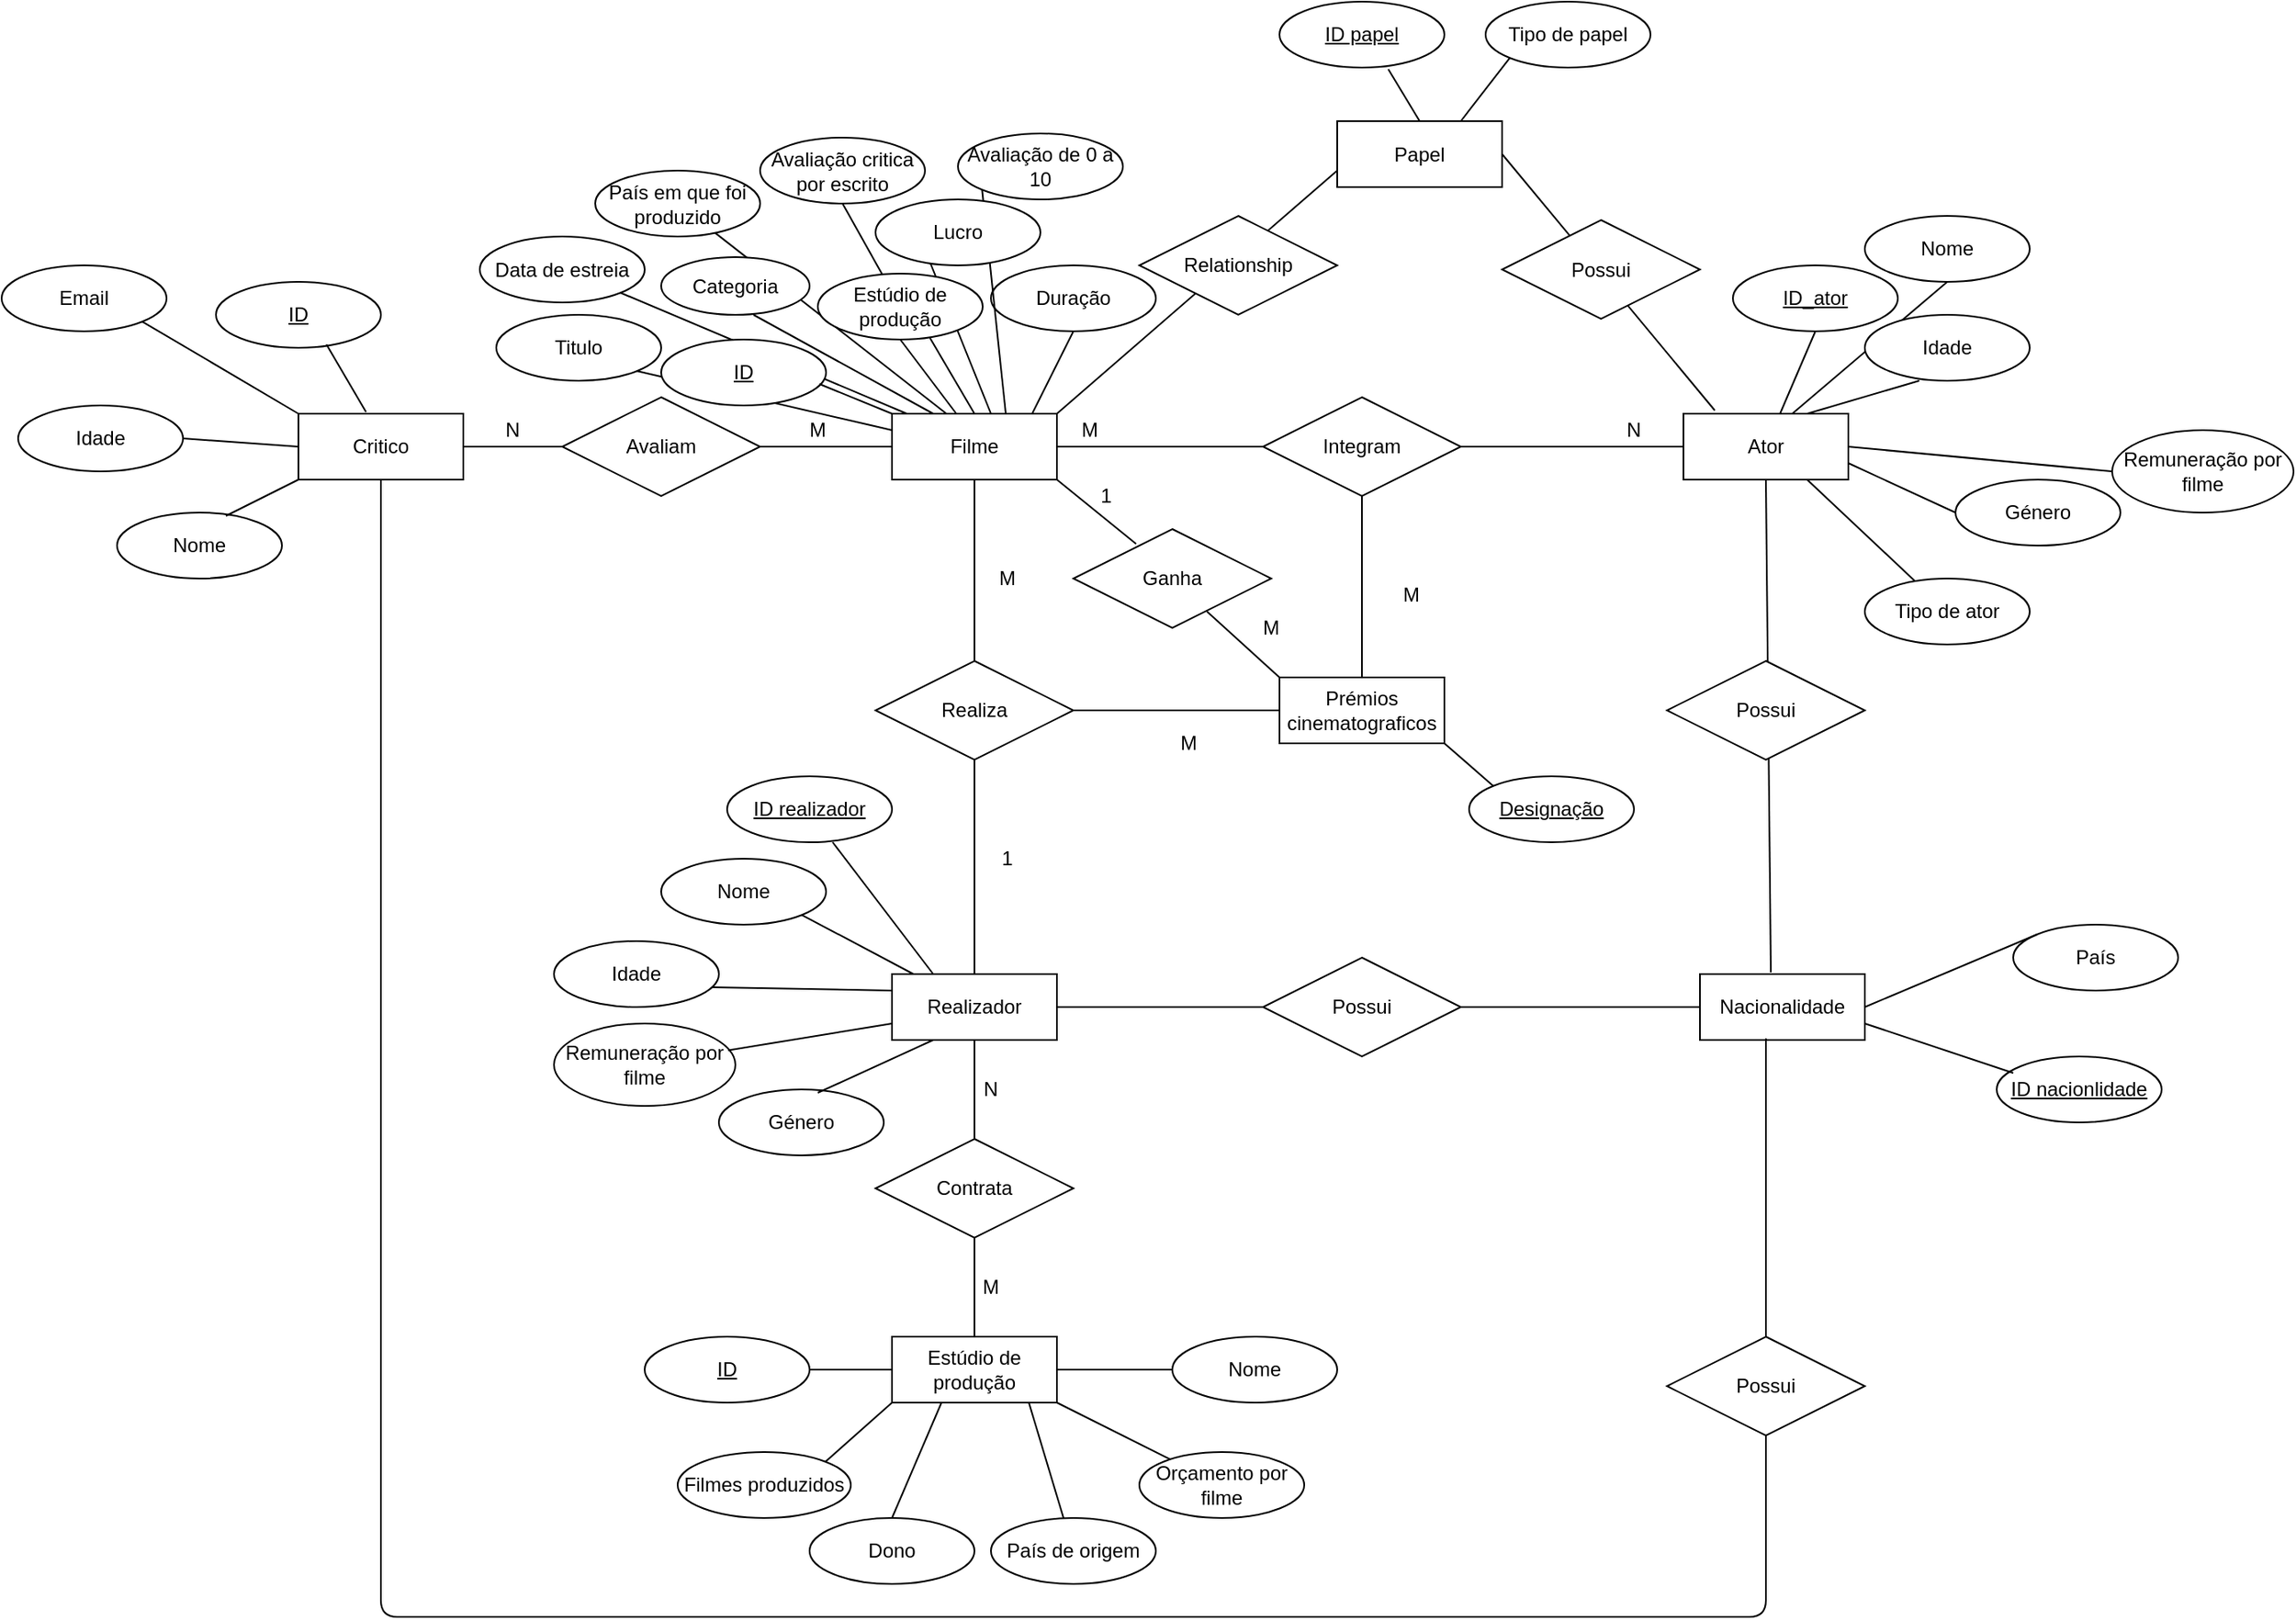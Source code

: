 <mxfile version="14.7.7" type="github">
  <diagram id="R2lEEEUBdFMjLlhIrx00" name="Page-1">
    <mxGraphModel dx="2272" dy="762" grid="1" gridSize="10" guides="1" tooltips="1" connect="1" arrows="1" fold="1" page="1" pageScale="1" pageWidth="850" pageHeight="1100" math="0" shadow="0" extFonts="Permanent Marker^https://fonts.googleapis.com/css?family=Permanent+Marker">
      <root>
        <mxCell id="0" />
        <mxCell id="1" parent="0" />
        <mxCell id="LeojJ_W3fskSIA1dzit3-1" value="Filme" style="whiteSpace=wrap;html=1;align=center;" parent="1" vertex="1">
          <mxGeometry x="420" y="260" width="100" height="40" as="geometry" />
        </mxCell>
        <mxCell id="LeojJ_W3fskSIA1dzit3-2" value="Estúdio de produção" style="whiteSpace=wrap;html=1;align=center;" parent="1" vertex="1">
          <mxGeometry x="420" y="820" width="100" height="40" as="geometry" />
        </mxCell>
        <mxCell id="LeojJ_W3fskSIA1dzit3-3" value="Realizador" style="whiteSpace=wrap;html=1;align=center;" parent="1" vertex="1">
          <mxGeometry x="420" y="600" width="100" height="40" as="geometry" />
        </mxCell>
        <mxCell id="LeojJ_W3fskSIA1dzit3-4" value="Ator" style="whiteSpace=wrap;html=1;align=center;" parent="1" vertex="1">
          <mxGeometry x="900" y="260" width="100" height="40" as="geometry" />
        </mxCell>
        <mxCell id="LeojJ_W3fskSIA1dzit3-5" value="" style="endArrow=none;html=1;exitX=0.33;exitY=0.95;exitDx=0;exitDy=0;startArrow=none;exitPerimeter=0;" parent="1" source="LeojJ_W3fskSIA1dzit3-20" edge="1">
          <mxGeometry width="50" height="50" relative="1" as="geometry">
            <mxPoint x="400" y="410" as="sourcePoint" />
            <mxPoint x="480" y="260" as="targetPoint" />
          </mxGeometry>
        </mxCell>
        <mxCell id="LeojJ_W3fskSIA1dzit3-8" value="" style="endArrow=none;html=1;" parent="1" source="LeojJ_W3fskSIA1dzit3-12" edge="1">
          <mxGeometry width="50" height="50" relative="1" as="geometry">
            <mxPoint x="400" y="410" as="sourcePoint" />
            <mxPoint x="453" y="260" as="targetPoint" />
          </mxGeometry>
        </mxCell>
        <mxCell id="LeojJ_W3fskSIA1dzit3-9" value="" style="endArrow=none;html=1;entryX=0;entryY=0.25;entryDx=0;entryDy=0;exitX=1;exitY=1;exitDx=0;exitDy=0;" parent="1" source="LeojJ_W3fskSIA1dzit3-13" target="LeojJ_W3fskSIA1dzit3-1" edge="1">
          <mxGeometry width="50" height="50" relative="1" as="geometry">
            <mxPoint x="350" y="100" as="sourcePoint" />
            <mxPoint x="450" y="360" as="targetPoint" />
          </mxGeometry>
        </mxCell>
        <mxCell id="LeojJ_W3fskSIA1dzit3-10" value="" style="endArrow=none;html=1;entryX=0.25;entryY=0;entryDx=0;entryDy=0;exitX=0.622;exitY=1;exitDx=0;exitDy=0;exitPerimeter=0;" parent="1" source="LeojJ_W3fskSIA1dzit3-14" target="LeojJ_W3fskSIA1dzit3-1" edge="1">
          <mxGeometry width="50" height="50" relative="1" as="geometry">
            <mxPoint x="374" y="150" as="sourcePoint" />
            <mxPoint x="330" y="260" as="targetPoint" />
          </mxGeometry>
        </mxCell>
        <mxCell id="LeojJ_W3fskSIA1dzit3-12" value="País em que foi produzido" style="ellipse;whiteSpace=wrap;html=1;align=center;" parent="1" vertex="1">
          <mxGeometry x="240" y="112.5" width="100" height="40" as="geometry" />
        </mxCell>
        <mxCell id="LeojJ_W3fskSIA1dzit3-13" value="Titulo" style="ellipse;whiteSpace=wrap;html=1;align=center;" parent="1" vertex="1">
          <mxGeometry x="180" y="200" width="100" height="40" as="geometry" />
        </mxCell>
        <mxCell id="LeojJ_W3fskSIA1dzit3-14" value="Categoria" style="ellipse;whiteSpace=wrap;html=1;align=center;" parent="1" vertex="1">
          <mxGeometry x="280" y="165" width="90" height="35" as="geometry" />
        </mxCell>
        <mxCell id="LeojJ_W3fskSIA1dzit3-15" value="Data de estreia" style="ellipse;whiteSpace=wrap;html=1;align=center;" parent="1" vertex="1">
          <mxGeometry x="170" y="152.5" width="100" height="40" as="geometry" />
        </mxCell>
        <mxCell id="LeojJ_W3fskSIA1dzit3-16" value="Critico" style="whiteSpace=wrap;html=1;align=center;" parent="1" vertex="1">
          <mxGeometry x="60" y="260" width="100" height="40" as="geometry" />
        </mxCell>
        <mxCell id="LeojJ_W3fskSIA1dzit3-23" value="Avaliação de 0 a 10" style="ellipse;whiteSpace=wrap;html=1;align=center;" parent="1" vertex="1">
          <mxGeometry x="460" y="90" width="100" height="40" as="geometry" />
        </mxCell>
        <mxCell id="LeojJ_W3fskSIA1dzit3-24" value="Avaliação critica por escrito" style="ellipse;whiteSpace=wrap;html=1;align=center;" parent="1" vertex="1">
          <mxGeometry x="340" y="92.5" width="100" height="40" as="geometry" />
        </mxCell>
        <mxCell id="LeojJ_W3fskSIA1dzit3-25" value="" style="endArrow=none;html=1;exitX=0.5;exitY=1;exitDx=0;exitDy=0;entryX=0.39;entryY=0;entryDx=0;entryDy=0;entryPerimeter=0;startArrow=none;" parent="1" source="LeojJ_W3fskSIA1dzit3-19" target="LeojJ_W3fskSIA1dzit3-1" edge="1">
          <mxGeometry width="50" height="50" relative="1" as="geometry">
            <mxPoint x="400" y="390" as="sourcePoint" />
            <mxPoint x="470" y="259" as="targetPoint" />
          </mxGeometry>
        </mxCell>
        <mxCell id="LeojJ_W3fskSIA1dzit3-35" value="" style="endArrow=none;html=1;entryX=0.5;entryY=1;entryDx=0;entryDy=0;exitX=0.5;exitY=0;exitDx=0;exitDy=0;startArrow=none;" parent="1" source="LeojJ_W3fskSIA1dzit3-36" target="LeojJ_W3fskSIA1dzit3-1" edge="1">
          <mxGeometry width="50" height="50" relative="1" as="geometry">
            <mxPoint x="400" y="370" as="sourcePoint" />
            <mxPoint x="450" y="320" as="targetPoint" />
          </mxGeometry>
        </mxCell>
        <mxCell id="LeojJ_W3fskSIA1dzit3-36" value="Realiza" style="shape=rhombus;perimeter=rhombusPerimeter;whiteSpace=wrap;html=1;align=center;" parent="1" vertex="1">
          <mxGeometry x="410" y="410" width="120" height="60" as="geometry" />
        </mxCell>
        <mxCell id="LeojJ_W3fskSIA1dzit3-37" value="" style="endArrow=none;html=1;entryX=0.5;entryY=1;entryDx=0;entryDy=0;exitX=0.5;exitY=0;exitDx=0;exitDy=0;" parent="1" source="LeojJ_W3fskSIA1dzit3-3" target="LeojJ_W3fskSIA1dzit3-36" edge="1">
          <mxGeometry width="50" height="50" relative="1" as="geometry">
            <mxPoint x="410" y="420" as="sourcePoint" />
            <mxPoint x="410" y="300" as="targetPoint" />
          </mxGeometry>
        </mxCell>
        <mxCell id="LeojJ_W3fskSIA1dzit3-38" value="" style="endArrow=none;html=1;entryX=1;entryY=0.5;entryDx=0;entryDy=0;exitX=0;exitY=0.5;exitDx=0;exitDy=0;startArrow=none;" parent="1" source="LeojJ_W3fskSIA1dzit3-39" target="LeojJ_W3fskSIA1dzit3-1" edge="1">
          <mxGeometry width="50" height="50" relative="1" as="geometry">
            <mxPoint x="400" y="370" as="sourcePoint" />
            <mxPoint x="450" y="320" as="targetPoint" />
          </mxGeometry>
        </mxCell>
        <mxCell id="LeojJ_W3fskSIA1dzit3-39" value="Integram" style="shape=rhombus;perimeter=rhombusPerimeter;whiteSpace=wrap;html=1;align=center;" parent="1" vertex="1">
          <mxGeometry x="645" y="250" width="120" height="60" as="geometry" />
        </mxCell>
        <mxCell id="LeojJ_W3fskSIA1dzit3-40" value="" style="endArrow=none;html=1;entryX=1;entryY=0.5;entryDx=0;entryDy=0;exitX=0;exitY=0.5;exitDx=0;exitDy=0;" parent="1" source="LeojJ_W3fskSIA1dzit3-4" target="LeojJ_W3fskSIA1dzit3-39" edge="1">
          <mxGeometry width="50" height="50" relative="1" as="geometry">
            <mxPoint x="680" y="280" as="sourcePoint" />
            <mxPoint x="460" y="280" as="targetPoint" />
          </mxGeometry>
        </mxCell>
        <mxCell id="LeojJ_W3fskSIA1dzit3-42" value="Duração" style="ellipse;whiteSpace=wrap;html=1;align=center;" parent="1" vertex="1">
          <mxGeometry x="480" y="170" width="100" height="40" as="geometry" />
        </mxCell>
        <mxCell id="LeojJ_W3fskSIA1dzit3-43" value="" style="endArrow=none;html=1;entryX=0.85;entryY=0;entryDx=0;entryDy=0;exitX=0.5;exitY=1;exitDx=0;exitDy=0;entryPerimeter=0;" parent="1" source="LeojJ_W3fskSIA1dzit3-42" target="LeojJ_W3fskSIA1dzit3-1" edge="1">
          <mxGeometry width="50" height="50" relative="1" as="geometry">
            <mxPoint x="556" y="230" as="sourcePoint" />
            <mxPoint x="520" y="270" as="targetPoint" />
          </mxGeometry>
        </mxCell>
        <mxCell id="LeojJ_W3fskSIA1dzit3-44" value="" style="endArrow=none;html=1;entryX=0.5;entryY=1;entryDx=0;entryDy=0;exitX=0.5;exitY=0;exitDx=0;exitDy=0;startArrow=none;" parent="1" source="LeojJ_W3fskSIA1dzit3-45" target="LeojJ_W3fskSIA1dzit3-3" edge="1">
          <mxGeometry width="50" height="50" relative="1" as="geometry">
            <mxPoint x="400" y="370" as="sourcePoint" />
            <mxPoint x="450" y="320" as="targetPoint" />
          </mxGeometry>
        </mxCell>
        <mxCell id="LeojJ_W3fskSIA1dzit3-45" value="Contrata" style="shape=rhombus;perimeter=rhombusPerimeter;whiteSpace=wrap;html=1;align=center;" parent="1" vertex="1">
          <mxGeometry x="410" y="700" width="120" height="60" as="geometry" />
        </mxCell>
        <mxCell id="LeojJ_W3fskSIA1dzit3-46" value="" style="endArrow=none;html=1;entryX=0.5;entryY=1;entryDx=0;entryDy=0;exitX=0.5;exitY=0;exitDx=0;exitDy=0;" parent="1" source="LeojJ_W3fskSIA1dzit3-2" target="LeojJ_W3fskSIA1dzit3-45" edge="1">
          <mxGeometry width="50" height="50" relative="1" as="geometry">
            <mxPoint x="370" y="600" as="sourcePoint" />
            <mxPoint x="370" y="480" as="targetPoint" />
          </mxGeometry>
        </mxCell>
        <mxCell id="LeojJ_W3fskSIA1dzit3-50" value="" style="endArrow=none;html=1;entryX=1;entryY=0.75;entryDx=0;entryDy=0;exitX=0;exitY=0.5;exitDx=0;exitDy=0;entryPerimeter=0;" parent="1" source="LeojJ_W3fskSIA1dzit3-57" target="LeojJ_W3fskSIA1dzit3-4" edge="1">
          <mxGeometry width="50" height="50" relative="1" as="geometry">
            <mxPoint x="400" y="370" as="sourcePoint" />
            <mxPoint x="450" y="320" as="targetPoint" />
          </mxGeometry>
        </mxCell>
        <mxCell id="LeojJ_W3fskSIA1dzit3-52" value="" style="endArrow=none;html=1;entryX=1;entryY=0.5;entryDx=0;entryDy=0;exitX=0;exitY=0.5;exitDx=0;exitDy=0;" parent="1" source="LeojJ_W3fskSIA1dzit3-58" target="LeojJ_W3fskSIA1dzit3-4" edge="1">
          <mxGeometry width="50" height="50" relative="1" as="geometry">
            <mxPoint x="400" y="370" as="sourcePoint" />
            <mxPoint x="450" y="320" as="targetPoint" />
          </mxGeometry>
        </mxCell>
        <mxCell id="LeojJ_W3fskSIA1dzit3-55" value="" style="endArrow=none;html=1;entryX=0.75;entryY=0;entryDx=0;entryDy=0;exitX=0.33;exitY=1;exitDx=0;exitDy=0;exitPerimeter=0;" parent="1" source="LeojJ_W3fskSIA1dzit3-61" target="LeojJ_W3fskSIA1dzit3-4" edge="1">
          <mxGeometry width="50" height="50" relative="1" as="geometry">
            <mxPoint x="400" y="370" as="sourcePoint" />
            <mxPoint x="450" y="320" as="targetPoint" />
          </mxGeometry>
        </mxCell>
        <mxCell id="LeojJ_W3fskSIA1dzit3-56" value="" style="endArrow=none;html=1;exitX=0.5;exitY=1;exitDx=0;exitDy=0;" parent="1" source="LeojJ_W3fskSIA1dzit3-62" edge="1">
          <mxGeometry width="50" height="50" relative="1" as="geometry">
            <mxPoint x="670" y="190" as="sourcePoint" />
            <mxPoint x="966" y="260" as="targetPoint" />
          </mxGeometry>
        </mxCell>
        <mxCell id="LeojJ_W3fskSIA1dzit3-57" value="Género" style="ellipse;whiteSpace=wrap;html=1;align=center;" parent="1" vertex="1">
          <mxGeometry x="1065" y="300" width="100" height="40" as="geometry" />
        </mxCell>
        <mxCell id="LeojJ_W3fskSIA1dzit3-58" value="Remuneração por filme" style="ellipse;whiteSpace=wrap;html=1;align=center;" parent="1" vertex="1">
          <mxGeometry x="1160" y="270" width="110" height="50" as="geometry" />
        </mxCell>
        <mxCell id="LeojJ_W3fskSIA1dzit3-61" value="Idade" style="ellipse;whiteSpace=wrap;html=1;align=center;" parent="1" vertex="1">
          <mxGeometry x="1010" y="200" width="100" height="40" as="geometry" />
        </mxCell>
        <mxCell id="LeojJ_W3fskSIA1dzit3-62" value="Nome" style="ellipse;whiteSpace=wrap;html=1;align=center;" parent="1" vertex="1">
          <mxGeometry x="1010" y="140" width="100" height="40" as="geometry" />
        </mxCell>
        <mxCell id="LeojJ_W3fskSIA1dzit3-70" value="" style="endArrow=none;html=1;entryX=0;entryY=0.5;entryDx=0;entryDy=0;startArrow=none;" parent="1" source="LeojJ_W3fskSIA1dzit3-108" target="LeojJ_W3fskSIA1dzit3-1" edge="1">
          <mxGeometry width="50" height="50" relative="1" as="geometry">
            <mxPoint x="160" y="280" as="sourcePoint" />
            <mxPoint x="420" y="300" as="targetPoint" />
          </mxGeometry>
        </mxCell>
        <mxCell id="LeojJ_W3fskSIA1dzit3-78" value="" style="endArrow=none;html=1;entryX=0;entryY=0.5;entryDx=0;entryDy=0;exitX=1;exitY=0.5;exitDx=0;exitDy=0;" parent="1" source="LeojJ_W3fskSIA1dzit3-83" target="LeojJ_W3fskSIA1dzit3-16" edge="1">
          <mxGeometry width="50" height="50" relative="1" as="geometry">
            <mxPoint x="700" y="630" as="sourcePoint" />
            <mxPoint x="410" y="400" as="targetPoint" />
          </mxGeometry>
        </mxCell>
        <mxCell id="LeojJ_W3fskSIA1dzit3-83" value="Idade" style="ellipse;whiteSpace=wrap;html=1;align=center;" parent="1" vertex="1">
          <mxGeometry x="-110" y="255" width="100" height="40" as="geometry" />
        </mxCell>
        <mxCell id="LeojJ_W3fskSIA1dzit3-84" value="Nome" style="ellipse;whiteSpace=wrap;html=1;align=center;" parent="1" vertex="1">
          <mxGeometry x="-50" y="320" width="100" height="40" as="geometry" />
        </mxCell>
        <mxCell id="LeojJ_W3fskSIA1dzit3-93" value="Prémios cinematograficos" style="whiteSpace=wrap;html=1;align=center;" parent="1" vertex="1">
          <mxGeometry x="655" y="420" width="100" height="40" as="geometry" />
        </mxCell>
        <mxCell id="LeojJ_W3fskSIA1dzit3-95" value="" style="endArrow=none;html=1;entryX=0;entryY=1;entryDx=0;entryDy=0;exitX=0.66;exitY=0.05;exitDx=0;exitDy=0;exitPerimeter=0;" parent="1" source="LeojJ_W3fskSIA1dzit3-84" target="LeojJ_W3fskSIA1dzit3-16" edge="1">
          <mxGeometry width="50" height="50" relative="1" as="geometry">
            <mxPoint x="540" y="650" as="sourcePoint" />
            <mxPoint x="590" y="600" as="targetPoint" />
          </mxGeometry>
        </mxCell>
        <mxCell id="LeojJ_W3fskSIA1dzit3-96" style="edgeStyle=orthogonalEdgeStyle;rounded=0;orthogonalLoop=1;jettySize=auto;html=1;exitX=0.5;exitY=1;exitDx=0;exitDy=0;" parent="1" source="LeojJ_W3fskSIA1dzit3-93" target="LeojJ_W3fskSIA1dzit3-93" edge="1">
          <mxGeometry relative="1" as="geometry" />
        </mxCell>
        <mxCell id="LeojJ_W3fskSIA1dzit3-98" value="" style="endArrow=none;html=1;entryX=1;entryY=1;entryDx=0;entryDy=0;exitX=0.317;exitY=0.15;exitDx=0;exitDy=0;startArrow=none;exitPerimeter=0;" parent="1" source="LeojJ_W3fskSIA1dzit3-101" target="LeojJ_W3fskSIA1dzit3-1" edge="1">
          <mxGeometry width="50" height="50" relative="1" as="geometry">
            <mxPoint x="540" y="650" as="sourcePoint" />
            <mxPoint x="590" y="600" as="targetPoint" />
          </mxGeometry>
        </mxCell>
        <mxCell id="LeojJ_W3fskSIA1dzit3-99" value="" style="endArrow=none;html=1;entryX=1;entryY=0.5;entryDx=0;entryDy=0;exitX=0;exitY=0.5;exitDx=0;exitDy=0;" parent="1" source="LeojJ_W3fskSIA1dzit3-93" target="LeojJ_W3fskSIA1dzit3-36" edge="1">
          <mxGeometry width="50" height="50" relative="1" as="geometry">
            <mxPoint x="540" y="650" as="sourcePoint" />
            <mxPoint x="590" y="600" as="targetPoint" />
          </mxGeometry>
        </mxCell>
        <mxCell id="LeojJ_W3fskSIA1dzit3-107" value="" style="endArrow=none;html=1;entryX=1;entryY=1;entryDx=0;entryDy=0;exitX=0;exitY=0;exitDx=0;exitDy=0;" parent="1" source="LeojJ_W3fskSIA1dzit3-111" target="LeojJ_W3fskSIA1dzit3-93" edge="1">
          <mxGeometry width="50" height="50" relative="1" as="geometry">
            <mxPoint x="540" y="650" as="sourcePoint" />
            <mxPoint x="590" y="600" as="targetPoint" />
          </mxGeometry>
        </mxCell>
        <mxCell id="LeojJ_W3fskSIA1dzit3-111" value="&lt;u&gt;Designação&lt;/u&gt;" style="ellipse;whiteSpace=wrap;html=1;align=center;" parent="1" vertex="1">
          <mxGeometry x="770" y="480" width="100" height="40" as="geometry" />
        </mxCell>
        <mxCell id="LeojJ_W3fskSIA1dzit3-112" value="" style="endArrow=none;html=1;exitX=0.5;exitY=0;exitDx=0;exitDy=0;entryX=0.3;entryY=1;entryDx=0;entryDy=0;entryPerimeter=0;" parent="1" source="LeojJ_W3fskSIA1dzit3-115" target="LeojJ_W3fskSIA1dzit3-2" edge="1">
          <mxGeometry width="50" height="50" relative="1" as="geometry">
            <mxPoint x="540" y="750" as="sourcePoint" />
            <mxPoint x="590" y="700" as="targetPoint" />
          </mxGeometry>
        </mxCell>
        <mxCell id="LeojJ_W3fskSIA1dzit3-113" value="" style="endArrow=none;html=1;exitX=0.83;exitY=1;exitDx=0;exitDy=0;exitPerimeter=0;" parent="1" source="LeojJ_W3fskSIA1dzit3-2" target="LeojJ_W3fskSIA1dzit3-114" edge="1">
          <mxGeometry width="50" height="50" relative="1" as="geometry">
            <mxPoint x="540" y="750" as="sourcePoint" />
            <mxPoint x="590" y="700" as="targetPoint" />
          </mxGeometry>
        </mxCell>
        <mxCell id="LeojJ_W3fskSIA1dzit3-114" value="País de origem" style="ellipse;whiteSpace=wrap;html=1;align=center;" parent="1" vertex="1">
          <mxGeometry x="480" y="930" width="100" height="40" as="geometry" />
        </mxCell>
        <mxCell id="LeojJ_W3fskSIA1dzit3-115" value="Dono" style="ellipse;whiteSpace=wrap;html=1;align=center;" parent="1" vertex="1">
          <mxGeometry x="370" y="930" width="100" height="40" as="geometry" />
        </mxCell>
        <mxCell id="LeojJ_W3fskSIA1dzit3-117" value="Orçamento por filme" style="ellipse;whiteSpace=wrap;html=1;align=center;" parent="1" vertex="1">
          <mxGeometry x="570" y="890" width="100" height="40" as="geometry" />
        </mxCell>
        <mxCell id="LeojJ_W3fskSIA1dzit3-118" value="" style="endArrow=none;html=1;exitX=1;exitY=1;exitDx=0;exitDy=0;" parent="1" source="LeojJ_W3fskSIA1dzit3-2" target="LeojJ_W3fskSIA1dzit3-117" edge="1">
          <mxGeometry width="50" height="50" relative="1" as="geometry">
            <mxPoint x="540" y="750" as="sourcePoint" />
            <mxPoint x="590" y="830" as="targetPoint" />
          </mxGeometry>
        </mxCell>
        <mxCell id="LeojJ_W3fskSIA1dzit3-120" value="" style="endArrow=none;html=1;exitX=1;exitY=0.5;exitDx=0;exitDy=0;" parent="1" source="LeojJ_W3fskSIA1dzit3-2" target="LeojJ_W3fskSIA1dzit3-121" edge="1">
          <mxGeometry width="50" height="50" relative="1" as="geometry">
            <mxPoint x="540" y="640" as="sourcePoint" />
            <mxPoint x="590" y="590" as="targetPoint" />
          </mxGeometry>
        </mxCell>
        <mxCell id="LeojJ_W3fskSIA1dzit3-121" value="Nome" style="ellipse;whiteSpace=wrap;html=1;align=center;" parent="1" vertex="1">
          <mxGeometry x="590" y="820" width="100" height="40" as="geometry" />
        </mxCell>
        <mxCell id="LeojJ_W3fskSIA1dzit3-122" value="Filmes produzidos" style="ellipse;whiteSpace=wrap;html=1;align=center;" parent="1" vertex="1">
          <mxGeometry x="290" y="890" width="105" height="40" as="geometry" />
        </mxCell>
        <mxCell id="LeojJ_W3fskSIA1dzit3-123" value="" style="endArrow=none;html=1;entryX=0;entryY=1;entryDx=0;entryDy=0;exitX=1;exitY=0;exitDx=0;exitDy=0;" parent="1" source="LeojJ_W3fskSIA1dzit3-122" target="LeojJ_W3fskSIA1dzit3-2" edge="1">
          <mxGeometry width="50" height="50" relative="1" as="geometry">
            <mxPoint x="540" y="640" as="sourcePoint" />
            <mxPoint x="590" y="590" as="targetPoint" />
          </mxGeometry>
        </mxCell>
        <mxCell id="LeojJ_W3fskSIA1dzit3-125" value="Género" style="ellipse;whiteSpace=wrap;html=1;align=center;" parent="1" vertex="1">
          <mxGeometry x="315" y="670" width="100" height="40" as="geometry" />
        </mxCell>
        <mxCell id="LeojJ_W3fskSIA1dzit3-126" value="Remuneração por filme" style="ellipse;whiteSpace=wrap;html=1;align=center;" parent="1" vertex="1">
          <mxGeometry x="215" y="630" width="110" height="50" as="geometry" />
        </mxCell>
        <mxCell id="LeojJ_W3fskSIA1dzit3-128" value="Idade" style="ellipse;whiteSpace=wrap;html=1;align=center;" parent="1" vertex="1">
          <mxGeometry x="215" y="580" width="100" height="40" as="geometry" />
        </mxCell>
        <mxCell id="LeojJ_W3fskSIA1dzit3-129" value="Nome" style="ellipse;whiteSpace=wrap;html=1;align=center;" parent="1" vertex="1">
          <mxGeometry x="280" y="530" width="100" height="40" as="geometry" />
        </mxCell>
        <mxCell id="LeojJ_W3fskSIA1dzit3-130" value="" style="endArrow=none;html=1;entryX=0.25;entryY=1;entryDx=0;entryDy=0;exitX=0.6;exitY=0.05;exitDx=0;exitDy=0;exitPerimeter=0;" parent="1" source="LeojJ_W3fskSIA1dzit3-125" target="LeojJ_W3fskSIA1dzit3-3" edge="1">
          <mxGeometry width="50" height="50" relative="1" as="geometry">
            <mxPoint x="540" y="630" as="sourcePoint" />
            <mxPoint x="590" y="580" as="targetPoint" />
          </mxGeometry>
        </mxCell>
        <mxCell id="LeojJ_W3fskSIA1dzit3-131" value="" style="endArrow=none;html=1;entryX=0;entryY=0.75;entryDx=0;entryDy=0;exitX=0.96;exitY=0.325;exitDx=0;exitDy=0;exitPerimeter=0;" parent="1" source="LeojJ_W3fskSIA1dzit3-126" target="LeojJ_W3fskSIA1dzit3-3" edge="1">
          <mxGeometry width="50" height="50" relative="1" as="geometry">
            <mxPoint x="340" y="640" as="sourcePoint" />
            <mxPoint x="590" y="580" as="targetPoint" />
          </mxGeometry>
        </mxCell>
        <mxCell id="LeojJ_W3fskSIA1dzit3-133" value="" style="endArrow=none;html=1;entryX=0.96;entryY=0.7;entryDx=0;entryDy=0;exitX=0;exitY=0.25;exitDx=0;exitDy=0;entryPerimeter=0;" parent="1" source="LeojJ_W3fskSIA1dzit3-3" target="LeojJ_W3fskSIA1dzit3-128" edge="1">
          <mxGeometry width="50" height="50" relative="1" as="geometry">
            <mxPoint x="540" y="630" as="sourcePoint" />
            <mxPoint x="590" y="580" as="targetPoint" />
          </mxGeometry>
        </mxCell>
        <mxCell id="LeojJ_W3fskSIA1dzit3-134" value="" style="endArrow=none;html=1;entryX=1;entryY=1;entryDx=0;entryDy=0;exitX=0.13;exitY=0;exitDx=0;exitDy=0;exitPerimeter=0;" parent="1" source="LeojJ_W3fskSIA1dzit3-3" target="LeojJ_W3fskSIA1dzit3-129" edge="1">
          <mxGeometry width="50" height="50" relative="1" as="geometry">
            <mxPoint x="540" y="630" as="sourcePoint" />
            <mxPoint x="590" y="580" as="targetPoint" />
          </mxGeometry>
        </mxCell>
        <mxCell id="LeojJ_W3fskSIA1dzit3-135" value="" style="endArrow=none;html=1;exitX=1;exitY=1;exitDx=0;exitDy=0;" parent="1" source="LeojJ_W3fskSIA1dzit3-15" edge="1">
          <mxGeometry width="50" height="50" relative="1" as="geometry">
            <mxPoint x="260" y="180" as="sourcePoint" />
            <mxPoint x="429" y="260" as="targetPoint" />
          </mxGeometry>
        </mxCell>
        <mxCell id="LeojJ_W3fskSIA1dzit3-108" value="Avaliam" style="shape=rhombus;perimeter=rhombusPerimeter;whiteSpace=wrap;html=1;align=center;" parent="1" vertex="1">
          <mxGeometry x="220" y="250" width="120" height="60" as="geometry" />
        </mxCell>
        <mxCell id="LeojJ_W3fskSIA1dzit3-137" value="" style="endArrow=none;html=1;entryX=0;entryY=0.5;entryDx=0;entryDy=0;" parent="1" target="LeojJ_W3fskSIA1dzit3-108" edge="1">
          <mxGeometry width="50" height="50" relative="1" as="geometry">
            <mxPoint x="160" y="280" as="sourcePoint" />
            <mxPoint x="420" y="280" as="targetPoint" />
          </mxGeometry>
        </mxCell>
        <mxCell id="LeojJ_W3fskSIA1dzit3-138" value="1" style="text;html=1;strokeColor=none;fillColor=none;align=center;verticalAlign=middle;whiteSpace=wrap;rounded=0;" parent="1" vertex="1">
          <mxGeometry x="470" y="520" width="40" height="20" as="geometry" />
        </mxCell>
        <mxCell id="LeojJ_W3fskSIA1dzit3-139" value="M" style="text;html=1;strokeColor=none;fillColor=none;align=center;verticalAlign=middle;whiteSpace=wrap;rounded=0;" parent="1" vertex="1">
          <mxGeometry x="470" y="350" width="40" height="20" as="geometry" />
        </mxCell>
        <mxCell id="LeojJ_W3fskSIA1dzit3-140" value="M" style="text;html=1;strokeColor=none;fillColor=none;align=center;verticalAlign=middle;whiteSpace=wrap;rounded=0;" parent="1" vertex="1">
          <mxGeometry x="580" y="450" width="40" height="20" as="geometry" />
        </mxCell>
        <mxCell id="LeojJ_W3fskSIA1dzit3-142" value="M" style="text;html=1;strokeColor=none;fillColor=none;align=center;verticalAlign=middle;whiteSpace=wrap;rounded=0;" parent="1" vertex="1">
          <mxGeometry x="630" y="380" width="40" height="20" as="geometry" />
        </mxCell>
        <mxCell id="LeojJ_W3fskSIA1dzit3-143" value="M" style="text;html=1;strokeColor=none;fillColor=none;align=center;verticalAlign=middle;whiteSpace=wrap;rounded=0;" parent="1" vertex="1">
          <mxGeometry x="460" y="780" width="40" height="20" as="geometry" />
        </mxCell>
        <mxCell id="LeojJ_W3fskSIA1dzit3-144" value="M" style="text;html=1;strokeColor=none;fillColor=none;align=center;verticalAlign=middle;whiteSpace=wrap;rounded=0;" parent="1" vertex="1">
          <mxGeometry x="520" y="260" width="40" height="20" as="geometry" />
        </mxCell>
        <mxCell id="LeojJ_W3fskSIA1dzit3-146" value="N" style="text;html=1;strokeColor=none;fillColor=none;align=center;verticalAlign=middle;whiteSpace=wrap;rounded=0;" parent="1" vertex="1">
          <mxGeometry x="850" y="260" width="40" height="20" as="geometry" />
        </mxCell>
        <mxCell id="LeojJ_W3fskSIA1dzit3-148" value="N" style="text;html=1;strokeColor=none;fillColor=none;align=center;verticalAlign=middle;whiteSpace=wrap;rounded=0;" parent="1" vertex="1">
          <mxGeometry x="460" y="660" width="40" height="20" as="geometry" />
        </mxCell>
        <mxCell id="LeojJ_W3fskSIA1dzit3-152" value="M" style="text;html=1;strokeColor=none;fillColor=none;align=center;verticalAlign=middle;whiteSpace=wrap;rounded=0;" parent="1" vertex="1">
          <mxGeometry x="355" y="260" width="40" height="20" as="geometry" />
        </mxCell>
        <mxCell id="LeojJ_W3fskSIA1dzit3-154" value="M" style="text;html=1;strokeColor=none;fillColor=none;align=center;verticalAlign=middle;whiteSpace=wrap;rounded=0;" parent="1" vertex="1">
          <mxGeometry x="715" y="360" width="40" height="20" as="geometry" />
        </mxCell>
        <mxCell id="LeojJ_W3fskSIA1dzit3-156" value="N" style="text;html=1;strokeColor=none;fillColor=none;align=center;verticalAlign=middle;whiteSpace=wrap;rounded=0;" parent="1" vertex="1">
          <mxGeometry x="170" y="260" width="40" height="20" as="geometry" />
        </mxCell>
        <mxCell id="LeojJ_W3fskSIA1dzit3-157" value="1" style="text;html=1;strokeColor=none;fillColor=none;align=center;verticalAlign=middle;whiteSpace=wrap;rounded=0;" parent="1" vertex="1">
          <mxGeometry x="530" y="300" width="40" height="20" as="geometry" />
        </mxCell>
        <mxCell id="LeojJ_W3fskSIA1dzit3-158" style="edgeStyle=orthogonalEdgeStyle;rounded=0;orthogonalLoop=1;jettySize=auto;html=1;exitX=0.5;exitY=1;exitDx=0;exitDy=0;" parent="1" source="LeojJ_W3fskSIA1dzit3-143" target="LeojJ_W3fskSIA1dzit3-143" edge="1">
          <mxGeometry relative="1" as="geometry" />
        </mxCell>
        <mxCell id="LeojJ_W3fskSIA1dzit3-159" value="Email" style="ellipse;whiteSpace=wrap;html=1;align=center;" parent="1" vertex="1">
          <mxGeometry x="-120" y="170" width="100" height="40" as="geometry" />
        </mxCell>
        <mxCell id="LeojJ_W3fskSIA1dzit3-160" value="" style="endArrow=none;html=1;entryX=1;entryY=1;entryDx=0;entryDy=0;exitX=0;exitY=0;exitDx=0;exitDy=0;" parent="1" source="LeojJ_W3fskSIA1dzit3-16" target="LeojJ_W3fskSIA1dzit3-159" edge="1">
          <mxGeometry width="50" height="50" relative="1" as="geometry">
            <mxPoint x="540" y="420" as="sourcePoint" />
            <mxPoint x="590" y="370" as="targetPoint" />
          </mxGeometry>
        </mxCell>
        <mxCell id="LeojJ_W3fskSIA1dzit3-161" value="" style="endArrow=none;html=1;exitX=0.5;exitY=1;exitDx=0;exitDy=0;" parent="1" source="LeojJ_W3fskSIA1dzit3-162" target="LeojJ_W3fskSIA1dzit3-4" edge="1">
          <mxGeometry width="50" height="50" relative="1" as="geometry">
            <mxPoint x="910" y="140" as="sourcePoint" />
            <mxPoint x="590" y="370" as="targetPoint" />
          </mxGeometry>
        </mxCell>
        <mxCell id="LeojJ_W3fskSIA1dzit3-162" value="&lt;u&gt;ID_ator&lt;/u&gt;" style="ellipse;whiteSpace=wrap;html=1;align=center;" parent="1" vertex="1">
          <mxGeometry x="930" y="170" width="100" height="40" as="geometry" />
        </mxCell>
        <mxCell id="LeojJ_W3fskSIA1dzit3-163" value="&lt;u&gt;ID realizador&lt;/u&gt;" style="ellipse;whiteSpace=wrap;html=1;align=center;" parent="1" vertex="1">
          <mxGeometry x="320" y="480" width="100" height="40" as="geometry" />
        </mxCell>
        <mxCell id="LeojJ_W3fskSIA1dzit3-164" value="" style="endArrow=none;html=1;entryX=0.64;entryY=1;entryDx=0;entryDy=0;entryPerimeter=0;exitX=0.25;exitY=0;exitDx=0;exitDy=0;" parent="1" source="LeojJ_W3fskSIA1dzit3-3" target="LeojJ_W3fskSIA1dzit3-163" edge="1">
          <mxGeometry width="50" height="50" relative="1" as="geometry">
            <mxPoint x="540" y="520" as="sourcePoint" />
            <mxPoint x="590" y="470" as="targetPoint" />
          </mxGeometry>
        </mxCell>
        <mxCell id="LeojJ_W3fskSIA1dzit3-165" value="&lt;u&gt;ID&lt;/u&gt;" style="ellipse;whiteSpace=wrap;html=1;align=center;" parent="1" vertex="1">
          <mxGeometry x="270" y="820" width="100" height="40" as="geometry" />
        </mxCell>
        <mxCell id="LeojJ_W3fskSIA1dzit3-166" value="" style="endArrow=none;html=1;entryX=0;entryY=0.5;entryDx=0;entryDy=0;exitX=1;exitY=0.5;exitDx=0;exitDy=0;" parent="1" source="LeojJ_W3fskSIA1dzit3-165" target="LeojJ_W3fskSIA1dzit3-2" edge="1">
          <mxGeometry width="50" height="50" relative="1" as="geometry">
            <mxPoint x="540" y="620" as="sourcePoint" />
            <mxPoint x="590" y="570" as="targetPoint" />
          </mxGeometry>
        </mxCell>
        <mxCell id="LeojJ_W3fskSIA1dzit3-167" value="&lt;u&gt;ID&lt;/u&gt;" style="ellipse;whiteSpace=wrap;html=1;align=center;" parent="1" vertex="1">
          <mxGeometry x="280" y="215" width="100" height="40" as="geometry" />
        </mxCell>
        <mxCell id="LeojJ_W3fskSIA1dzit3-168" value="" style="endArrow=none;html=1;entryX=0.96;entryY=0.675;entryDx=0;entryDy=0;entryPerimeter=0;" parent="1" target="LeojJ_W3fskSIA1dzit3-167" edge="1">
          <mxGeometry width="50" height="50" relative="1" as="geometry">
            <mxPoint x="420" y="260" as="sourcePoint" />
            <mxPoint x="590" y="370" as="targetPoint" />
          </mxGeometry>
        </mxCell>
        <mxCell id="LeojJ_W3fskSIA1dzit3-169" value="" style="endArrow=none;html=1;exitX=0;exitY=1;exitDx=0;exitDy=0;" parent="1" source="LeojJ_W3fskSIA1dzit3-23" edge="1">
          <mxGeometry width="50" height="50" relative="1" as="geometry">
            <mxPoint x="544.645" y="124.142" as="sourcePoint" />
            <mxPoint x="489" y="260" as="targetPoint" />
          </mxGeometry>
        </mxCell>
        <mxCell id="LeojJ_W3fskSIA1dzit3-171" value="&lt;u&gt;ID&lt;/u&gt;" style="ellipse;whiteSpace=wrap;html=1;align=center;" parent="1" vertex="1">
          <mxGeometry x="10" y="180" width="100" height="40" as="geometry" />
        </mxCell>
        <mxCell id="LeojJ_W3fskSIA1dzit3-173" value="" style="endArrow=none;html=1;entryX=0.67;entryY=0.95;entryDx=0;entryDy=0;entryPerimeter=0;exitX=0.41;exitY=-0.025;exitDx=0;exitDy=0;exitPerimeter=0;" parent="1" source="LeojJ_W3fskSIA1dzit3-16" target="LeojJ_W3fskSIA1dzit3-171" edge="1">
          <mxGeometry width="50" height="50" relative="1" as="geometry">
            <mxPoint x="540" y="420" as="sourcePoint" />
            <mxPoint x="590" y="370" as="targetPoint" />
          </mxGeometry>
        </mxCell>
        <mxCell id="LeojJ_W3fskSIA1dzit3-20" value="Lucro" style="ellipse;whiteSpace=wrap;html=1;align=center;" parent="1" vertex="1">
          <mxGeometry x="410" y="130" width="100" height="40" as="geometry" />
        </mxCell>
        <mxCell id="LeojJ_W3fskSIA1dzit3-174" value="" style="endArrow=none;html=1;exitX=0.68;exitY=0.975;exitDx=0;exitDy=0;startArrow=none;exitPerimeter=0;" parent="1" source="LeojJ_W3fskSIA1dzit3-19" edge="1">
          <mxGeometry width="50" height="50" relative="1" as="geometry">
            <mxPoint x="517.503" y="79.975" as="sourcePoint" />
            <mxPoint x="470" y="260" as="targetPoint" />
          </mxGeometry>
        </mxCell>
        <mxCell id="VHC6Lv-VFxz-tgQs4zdL-1" value="" style="endArrow=none;html=1;entryX=0.5;entryY=1;entryDx=0;entryDy=0;exitX=0.5;exitY=0;exitDx=0;exitDy=0;" parent="1" source="LeojJ_W3fskSIA1dzit3-93" target="LeojJ_W3fskSIA1dzit3-39" edge="1">
          <mxGeometry width="50" height="50" relative="1" as="geometry">
            <mxPoint x="590" y="420" as="sourcePoint" />
            <mxPoint x="640" y="370" as="targetPoint" />
          </mxGeometry>
        </mxCell>
        <mxCell id="VHC6Lv-VFxz-tgQs4zdL-3" value="ID papel" style="ellipse;whiteSpace=wrap;html=1;align=center;fontStyle=4" parent="1" vertex="1">
          <mxGeometry x="655" y="10" width="100" height="40" as="geometry" />
        </mxCell>
        <mxCell id="VHC6Lv-VFxz-tgQs4zdL-4" value="Nacionalidade" style="whiteSpace=wrap;html=1;align=center;" parent="1" vertex="1">
          <mxGeometry x="910" y="600" width="100" height="40" as="geometry" />
        </mxCell>
        <mxCell id="VHC6Lv-VFxz-tgQs4zdL-9" value="Papel" style="whiteSpace=wrap;html=1;align=center;" parent="1" vertex="1">
          <mxGeometry x="690" y="82.5" width="100" height="40" as="geometry" />
        </mxCell>
        <mxCell id="LeojJ_W3fskSIA1dzit3-101" value="Ganha" style="shape=rhombus;perimeter=rhombusPerimeter;whiteSpace=wrap;html=1;align=center;" parent="1" vertex="1">
          <mxGeometry x="530" y="330" width="120" height="60" as="geometry" />
        </mxCell>
        <mxCell id="VHC6Lv-VFxz-tgQs4zdL-15" value="" style="endArrow=none;html=1;exitX=0;exitY=0;exitDx=0;exitDy=0;entryX=0.675;entryY=0.833;entryDx=0;entryDy=0;entryPerimeter=0;" parent="1" source="LeojJ_W3fskSIA1dzit3-93" target="LeojJ_W3fskSIA1dzit3-101" edge="1">
          <mxGeometry width="50" height="50" relative="1" as="geometry">
            <mxPoint x="860" y="560" as="sourcePoint" />
            <mxPoint x="600" y="380" as="targetPoint" />
          </mxGeometry>
        </mxCell>
        <mxCell id="VHC6Lv-VFxz-tgQs4zdL-21" value="" style="endArrow=none;html=1;entryX=0.66;entryY=1.025;entryDx=0;entryDy=0;exitX=0.5;exitY=0;exitDx=0;exitDy=0;entryPerimeter=0;" parent="1" source="VHC6Lv-VFxz-tgQs4zdL-9" target="VHC6Lv-VFxz-tgQs4zdL-3" edge="1">
          <mxGeometry width="50" height="50" relative="1" as="geometry">
            <mxPoint x="550" y="420" as="sourcePoint" />
            <mxPoint x="600" y="370" as="targetPoint" />
          </mxGeometry>
        </mxCell>
        <mxCell id="VHC6Lv-VFxz-tgQs4zdL-22" value="ID nacionlidade" style="ellipse;whiteSpace=wrap;html=1;align=center;fontStyle=4" parent="1" vertex="1">
          <mxGeometry x="1090" y="650" width="100" height="40" as="geometry" />
        </mxCell>
        <mxCell id="VHC6Lv-VFxz-tgQs4zdL-23" value="País" style="ellipse;whiteSpace=wrap;html=1;align=center;" parent="1" vertex="1">
          <mxGeometry x="1100" y="570" width="100" height="40" as="geometry" />
        </mxCell>
        <mxCell id="VHC6Lv-VFxz-tgQs4zdL-24" value="" style="endArrow=none;html=1;entryX=1;entryY=0.5;entryDx=0;entryDy=0;exitX=0;exitY=0;exitDx=0;exitDy=0;" parent="1" source="VHC6Lv-VFxz-tgQs4zdL-23" target="VHC6Lv-VFxz-tgQs4zdL-4" edge="1">
          <mxGeometry width="50" height="50" relative="1" as="geometry">
            <mxPoint x="550" y="620" as="sourcePoint" />
            <mxPoint x="600" y="570" as="targetPoint" />
          </mxGeometry>
        </mxCell>
        <mxCell id="VHC6Lv-VFxz-tgQs4zdL-25" value="" style="endArrow=none;html=1;entryX=1;entryY=0.75;entryDx=0;entryDy=0;" parent="1" target="VHC6Lv-VFxz-tgQs4zdL-4" edge="1">
          <mxGeometry width="50" height="50" relative="1" as="geometry">
            <mxPoint x="1100" y="660" as="sourcePoint" />
            <mxPoint x="600" y="570" as="targetPoint" />
          </mxGeometry>
        </mxCell>
        <mxCell id="VHC6Lv-VFxz-tgQs4zdL-26" value="" style="endArrow=none;html=1;exitX=0.75;exitY=1;exitDx=0;exitDy=0;" parent="1" source="LeojJ_W3fskSIA1dzit3-4" target="VHC6Lv-VFxz-tgQs4zdL-27" edge="1">
          <mxGeometry width="50" height="50" relative="1" as="geometry">
            <mxPoint x="550" y="420" as="sourcePoint" />
            <mxPoint x="600" y="370" as="targetPoint" />
          </mxGeometry>
        </mxCell>
        <mxCell id="VHC6Lv-VFxz-tgQs4zdL-27" value="Tipo de ator" style="ellipse;whiteSpace=wrap;html=1;align=center;" parent="1" vertex="1">
          <mxGeometry x="1010" y="360" width="100" height="40" as="geometry" />
        </mxCell>
        <mxCell id="VHC6Lv-VFxz-tgQs4zdL-28" value="" style="endArrow=none;html=1;exitX=0;exitY=1;exitDx=0;exitDy=0;entryX=0.75;entryY=0;entryDx=0;entryDy=0;" parent="1" source="VHC6Lv-VFxz-tgQs4zdL-29" target="VHC6Lv-VFxz-tgQs4zdL-9" edge="1">
          <mxGeometry width="50" height="50" relative="1" as="geometry">
            <mxPoint x="830" y="60" as="sourcePoint" />
            <mxPoint x="780" y="84" as="targetPoint" />
          </mxGeometry>
        </mxCell>
        <mxCell id="VHC6Lv-VFxz-tgQs4zdL-29" value="Tipo de papel" style="ellipse;whiteSpace=wrap;html=1;align=center;" parent="1" vertex="1">
          <mxGeometry x="780" y="10" width="100" height="40" as="geometry" />
        </mxCell>
        <mxCell id="VHC6Lv-VFxz-tgQs4zdL-36" value="" style="endArrow=none;html=1;entryX=0.5;entryY=1;entryDx=0;entryDy=0;" parent="1" target="LeojJ_W3fskSIA1dzit3-16" edge="1">
          <mxGeometry width="50" height="50" relative="1" as="geometry">
            <mxPoint x="950" y="639" as="sourcePoint" />
            <mxPoint x="600" y="500" as="targetPoint" />
            <Array as="points">
              <mxPoint x="950" y="990" />
              <mxPoint x="110" y="990" />
            </Array>
          </mxGeometry>
        </mxCell>
        <mxCell id="VHC6Lv-VFxz-tgQs4zdL-37" value="" style="endArrow=none;html=1;entryX=1;entryY=0.5;entryDx=0;entryDy=0;exitX=0;exitY=0.5;exitDx=0;exitDy=0;" parent="1" source="VHC6Lv-VFxz-tgQs4zdL-4" target="LeojJ_W3fskSIA1dzit3-3" edge="1">
          <mxGeometry width="50" height="50" relative="1" as="geometry">
            <mxPoint x="550" y="450" as="sourcePoint" />
            <mxPoint x="600" y="400" as="targetPoint" />
          </mxGeometry>
        </mxCell>
        <mxCell id="VHC6Lv-VFxz-tgQs4zdL-38" value="" style="endArrow=none;html=1;entryX=0.5;entryY=1;entryDx=0;entryDy=0;exitX=0.43;exitY=-0.025;exitDx=0;exitDy=0;exitPerimeter=0;" parent="1" source="VHC6Lv-VFxz-tgQs4zdL-4" target="LeojJ_W3fskSIA1dzit3-4" edge="1">
          <mxGeometry width="50" height="50" relative="1" as="geometry">
            <mxPoint x="550" y="450" as="sourcePoint" />
            <mxPoint x="600" y="400" as="targetPoint" />
          </mxGeometry>
        </mxCell>
        <mxCell id="VHC6Lv-VFxz-tgQs4zdL-39" value="" style="endArrow=none;html=1;exitX=1;exitY=0.5;exitDx=0;exitDy=0;" parent="1" source="VHC6Lv-VFxz-tgQs4zdL-9" edge="1">
          <mxGeometry width="50" height="50" relative="1" as="geometry">
            <mxPoint x="550" y="350" as="sourcePoint" />
            <mxPoint x="919" y="258" as="targetPoint" />
          </mxGeometry>
        </mxCell>
        <mxCell id="VHC6Lv-VFxz-tgQs4zdL-40" value="" style="endArrow=none;html=1;entryX=0;entryY=0;entryDx=0;entryDy=0;exitX=0;exitY=0.75;exitDx=0;exitDy=0;" parent="1" source="VHC6Lv-VFxz-tgQs4zdL-9" target="LeojJ_W3fskSIA1dzit3-144" edge="1">
          <mxGeometry width="50" height="50" relative="1" as="geometry">
            <mxPoint x="550" y="350" as="sourcePoint" />
            <mxPoint x="600" y="300" as="targetPoint" />
          </mxGeometry>
        </mxCell>
        <mxCell id="VHC6Lv-VFxz-tgQs4zdL-41" value="Possui" style="shape=rhombus;perimeter=rhombusPerimeter;whiteSpace=wrap;html=1;align=center;" parent="1" vertex="1">
          <mxGeometry x="790" y="142.5" width="120" height="60" as="geometry" />
        </mxCell>
        <mxCell id="VHC6Lv-VFxz-tgQs4zdL-42" value="Relationship" style="shape=rhombus;perimeter=rhombusPerimeter;whiteSpace=wrap;html=1;align=center;" parent="1" vertex="1">
          <mxGeometry x="570" y="140" width="120" height="60" as="geometry" />
        </mxCell>
        <mxCell id="VHC6Lv-VFxz-tgQs4zdL-46" value="Possui" style="shape=rhombus;perimeter=rhombusPerimeter;whiteSpace=wrap;html=1;align=center;" parent="1" vertex="1">
          <mxGeometry x="890" y="820" width="120" height="60" as="geometry" />
        </mxCell>
        <mxCell id="VHC6Lv-VFxz-tgQs4zdL-47" value="Possui" style="shape=rhombus;perimeter=rhombusPerimeter;whiteSpace=wrap;html=1;align=center;" parent="1" vertex="1">
          <mxGeometry x="890" y="410" width="120" height="60" as="geometry" />
        </mxCell>
        <mxCell id="VHC6Lv-VFxz-tgQs4zdL-48" value="Possui" style="shape=rhombus;perimeter=rhombusPerimeter;whiteSpace=wrap;html=1;align=center;" parent="1" vertex="1">
          <mxGeometry x="645" y="590" width="120" height="60" as="geometry" />
        </mxCell>
        <mxCell id="LeojJ_W3fskSIA1dzit3-19" value="Estúdio de produção" style="ellipse;whiteSpace=wrap;html=1;align=center;" parent="1" vertex="1">
          <mxGeometry x="375" y="175" width="100" height="40" as="geometry" />
        </mxCell>
        <mxCell id="VHC6Lv-VFxz-tgQs4zdL-49" value="" style="endArrow=none;html=1;exitX=0.5;exitY=1;exitDx=0;exitDy=0;" parent="1" source="LeojJ_W3fskSIA1dzit3-24" target="LeojJ_W3fskSIA1dzit3-19" edge="1">
          <mxGeometry width="50" height="50" relative="1" as="geometry">
            <mxPoint x="390" y="132.5" as="sourcePoint" />
            <mxPoint x="470" y="260" as="targetPoint" />
          </mxGeometry>
        </mxCell>
      </root>
    </mxGraphModel>
  </diagram>
</mxfile>
